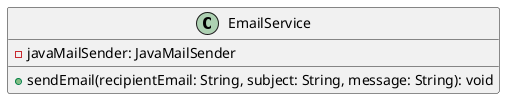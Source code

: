 @startuml
class EmailService [[java:edu.sru.thangiah.service.EmailService]] {
	-javaMailSender: JavaMailSender
	+sendEmail(recipientEmail: String, subject: String, message: String): void
}
@enduml